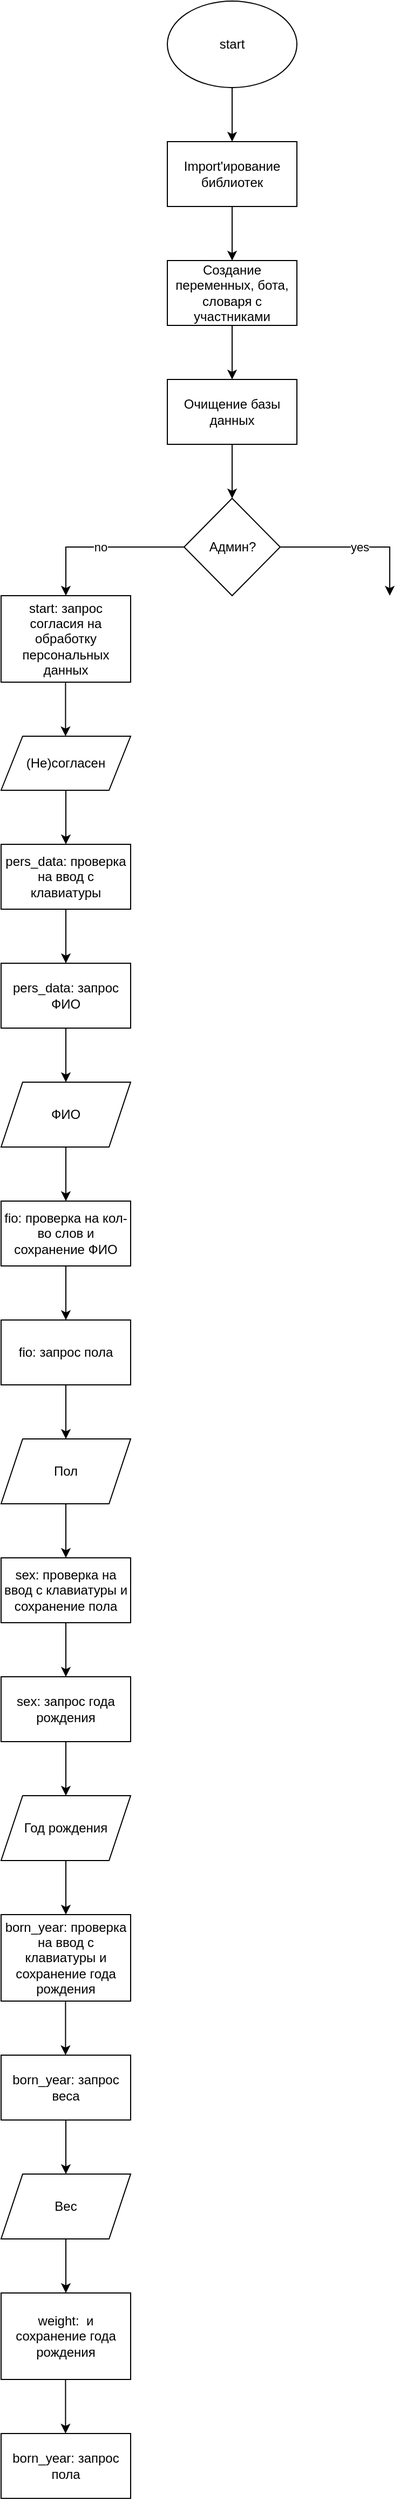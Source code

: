 <mxfile version="22.1.18" type="device">
  <diagram id="C5RBs43oDa-KdzZeNtuy" name="Page-1">
    <mxGraphModel dx="595" dy="325" grid="1" gridSize="10" guides="1" tooltips="1" connect="1" arrows="1" fold="1" page="1" pageScale="1" pageWidth="827" pageHeight="1169" math="0" shadow="0">
      <root>
        <mxCell id="WIyWlLk6GJQsqaUBKTNV-0" />
        <mxCell id="WIyWlLk6GJQsqaUBKTNV-1" parent="WIyWlLk6GJQsqaUBKTNV-0" />
        <mxCell id="pc_tydmNzXYO1qIxNYTU-1" value="start" style="ellipse;whiteSpace=wrap;html=1;" parent="WIyWlLk6GJQsqaUBKTNV-1" vertex="1">
          <mxGeometry x="354" y="20" width="120" height="80" as="geometry" />
        </mxCell>
        <mxCell id="pc_tydmNzXYO1qIxNYTU-2" value="" style="endArrow=classic;html=1;rounded=0;exitX=0.5;exitY=1;exitDx=0;exitDy=0;" parent="WIyWlLk6GJQsqaUBKTNV-1" source="pc_tydmNzXYO1qIxNYTU-1" edge="1">
          <mxGeometry width="50" height="50" relative="1" as="geometry">
            <mxPoint x="380" y="290" as="sourcePoint" />
            <mxPoint x="414" y="150" as="targetPoint" />
          </mxGeometry>
        </mxCell>
        <mxCell id="k7XM8WsnCsQo37oX1WuV-0" value="Import&#39;ирование библиотек" style="rounded=0;whiteSpace=wrap;html=1;" vertex="1" parent="WIyWlLk6GJQsqaUBKTNV-1">
          <mxGeometry x="354" y="150" width="120" height="60" as="geometry" />
        </mxCell>
        <mxCell id="k7XM8WsnCsQo37oX1WuV-2" value="" style="endArrow=classic;html=1;rounded=0;exitX=0.5;exitY=1;exitDx=0;exitDy=0;entryX=0.5;entryY=0;entryDx=0;entryDy=0;" edge="1" parent="WIyWlLk6GJQsqaUBKTNV-1" target="k7XM8WsnCsQo37oX1WuV-4">
          <mxGeometry width="50" height="50" relative="1" as="geometry">
            <mxPoint x="414" y="210" as="sourcePoint" />
            <mxPoint x="414" y="260" as="targetPoint" />
          </mxGeometry>
        </mxCell>
        <mxCell id="k7XM8WsnCsQo37oX1WuV-4" value="Создание переменных, бота, словаря с участниками" style="rounded=0;whiteSpace=wrap;html=1;" vertex="1" parent="WIyWlLk6GJQsqaUBKTNV-1">
          <mxGeometry x="354" y="260" width="120" height="60" as="geometry" />
        </mxCell>
        <mxCell id="k7XM8WsnCsQo37oX1WuV-5" value="" style="endArrow=classic;html=1;rounded=0;exitX=0.5;exitY=1;exitDx=0;exitDy=0;" edge="1" parent="WIyWlLk6GJQsqaUBKTNV-1">
          <mxGeometry width="50" height="50" relative="1" as="geometry">
            <mxPoint x="414" y="320" as="sourcePoint" />
            <mxPoint x="414" y="370" as="targetPoint" />
          </mxGeometry>
        </mxCell>
        <mxCell id="k7XM8WsnCsQo37oX1WuV-6" value="Очищение базы данных" style="rounded=0;whiteSpace=wrap;html=1;" vertex="1" parent="WIyWlLk6GJQsqaUBKTNV-1">
          <mxGeometry x="354" y="370" width="120" height="60" as="geometry" />
        </mxCell>
        <mxCell id="k7XM8WsnCsQo37oX1WuV-7" value="" style="endArrow=classic;html=1;rounded=0;exitX=0.5;exitY=1;exitDx=0;exitDy=0;" edge="1" parent="WIyWlLk6GJQsqaUBKTNV-1">
          <mxGeometry width="50" height="50" relative="1" as="geometry">
            <mxPoint x="414" y="430" as="sourcePoint" />
            <mxPoint x="414" y="480" as="targetPoint" />
          </mxGeometry>
        </mxCell>
        <mxCell id="k7XM8WsnCsQo37oX1WuV-8" value="start: запрос согласия на обработку персональных данных" style="rounded=0;whiteSpace=wrap;html=1;" vertex="1" parent="WIyWlLk6GJQsqaUBKTNV-1">
          <mxGeometry x="200" y="570" width="120" height="80" as="geometry" />
        </mxCell>
        <mxCell id="k7XM8WsnCsQo37oX1WuV-11" value="" style="endArrow=classic;html=1;rounded=0;exitX=0.5;exitY=1;exitDx=0;exitDy=0;" edge="1" parent="WIyWlLk6GJQsqaUBKTNV-1">
          <mxGeometry width="50" height="50" relative="1" as="geometry">
            <mxPoint x="259.71" y="650" as="sourcePoint" />
            <mxPoint x="259.71" y="700" as="targetPoint" />
            <Array as="points">
              <mxPoint x="259.71" y="660" />
              <mxPoint x="259.71" y="680" />
            </Array>
          </mxGeometry>
        </mxCell>
        <mxCell id="k7XM8WsnCsQo37oX1WuV-12" value="(Не)согласен" style="shape=parallelogram;perimeter=parallelogramPerimeter;whiteSpace=wrap;html=1;fixedSize=1;" vertex="1" parent="WIyWlLk6GJQsqaUBKTNV-1">
          <mxGeometry x="200" y="700" width="120" height="50" as="geometry" />
        </mxCell>
        <mxCell id="k7XM8WsnCsQo37oX1WuV-13" value="" style="endArrow=classic;html=1;rounded=0;exitX=0.5;exitY=1;exitDx=0;exitDy=0;" edge="1" parent="WIyWlLk6GJQsqaUBKTNV-1">
          <mxGeometry width="50" height="50" relative="1" as="geometry">
            <mxPoint x="260" y="750" as="sourcePoint" />
            <mxPoint x="260" y="800" as="targetPoint" />
          </mxGeometry>
        </mxCell>
        <mxCell id="k7XM8WsnCsQo37oX1WuV-14" value="pers_data: обработка ответа согласия" style="rounded=0;whiteSpace=wrap;html=1;" vertex="1" parent="WIyWlLk6GJQsqaUBKTNV-1">
          <mxGeometry x="200" y="800" width="120" height="60" as="geometry" />
        </mxCell>
        <mxCell id="k7XM8WsnCsQo37oX1WuV-15" value="pers_data: проверка на ввод с клавиатуры" style="rounded=0;whiteSpace=wrap;html=1;" vertex="1" parent="WIyWlLk6GJQsqaUBKTNV-1">
          <mxGeometry x="200" y="800" width="120" height="60" as="geometry" />
        </mxCell>
        <mxCell id="k7XM8WsnCsQo37oX1WuV-17" value="" style="endArrow=classic;html=1;rounded=0;exitX=0.5;exitY=1;exitDx=0;exitDy=0;" edge="1" parent="WIyWlLk6GJQsqaUBKTNV-1">
          <mxGeometry width="50" height="50" relative="1" as="geometry">
            <mxPoint x="260" y="860" as="sourcePoint" />
            <mxPoint x="260" y="910" as="targetPoint" />
          </mxGeometry>
        </mxCell>
        <mxCell id="k7XM8WsnCsQo37oX1WuV-18" value="pers_data: запрос ФИО" style="rounded=0;whiteSpace=wrap;html=1;" vertex="1" parent="WIyWlLk6GJQsqaUBKTNV-1">
          <mxGeometry x="200" y="910" width="120" height="60" as="geometry" />
        </mxCell>
        <mxCell id="k7XM8WsnCsQo37oX1WuV-21" value="" style="endArrow=classic;html=1;rounded=0;exitX=0.5;exitY=1;exitDx=0;exitDy=0;" edge="1" parent="WIyWlLk6GJQsqaUBKTNV-1">
          <mxGeometry width="50" height="50" relative="1" as="geometry">
            <mxPoint x="260" y="970" as="sourcePoint" />
            <mxPoint x="260" y="1020" as="targetPoint" />
          </mxGeometry>
        </mxCell>
        <mxCell id="k7XM8WsnCsQo37oX1WuV-22" value="ФИО" style="shape=parallelogram;perimeter=parallelogramPerimeter;whiteSpace=wrap;html=1;fixedSize=1;" vertex="1" parent="WIyWlLk6GJQsqaUBKTNV-1">
          <mxGeometry x="200" y="1020" width="120" height="60" as="geometry" />
        </mxCell>
        <mxCell id="k7XM8WsnCsQo37oX1WuV-23" value="" style="endArrow=classic;html=1;rounded=0;exitX=0.5;exitY=1;exitDx=0;exitDy=0;" edge="1" parent="WIyWlLk6GJQsqaUBKTNV-1">
          <mxGeometry width="50" height="50" relative="1" as="geometry">
            <mxPoint x="260" y="1080" as="sourcePoint" />
            <mxPoint x="260" y="1130" as="targetPoint" />
          </mxGeometry>
        </mxCell>
        <mxCell id="k7XM8WsnCsQo37oX1WuV-24" value="fio: проверка на кол-во слов и сохранение ФИО" style="rounded=0;whiteSpace=wrap;html=1;" vertex="1" parent="WIyWlLk6GJQsqaUBKTNV-1">
          <mxGeometry x="200" y="1130" width="120" height="60" as="geometry" />
        </mxCell>
        <mxCell id="k7XM8WsnCsQo37oX1WuV-26" value="Админ?" style="rhombus;whiteSpace=wrap;html=1;" vertex="1" parent="WIyWlLk6GJQsqaUBKTNV-1">
          <mxGeometry x="369.5" y="480" width="89" height="90" as="geometry" />
        </mxCell>
        <mxCell id="k7XM8WsnCsQo37oX1WuV-28" value="" style="endArrow=classic;html=1;rounded=0;exitX=0;exitY=0.5;exitDx=0;exitDy=0;" edge="1" parent="WIyWlLk6GJQsqaUBKTNV-1" source="k7XM8WsnCsQo37oX1WuV-26">
          <mxGeometry relative="1" as="geometry">
            <mxPoint x="350" y="610" as="sourcePoint" />
            <mxPoint x="260" y="570" as="targetPoint" />
            <Array as="points">
              <mxPoint x="260" y="525" />
            </Array>
          </mxGeometry>
        </mxCell>
        <mxCell id="k7XM8WsnCsQo37oX1WuV-29" value="no" style="edgeLabel;resizable=0;html=1;align=center;verticalAlign=middle;" connectable="0" vertex="1" parent="k7XM8WsnCsQo37oX1WuV-28">
          <mxGeometry relative="1" as="geometry" />
        </mxCell>
        <mxCell id="k7XM8WsnCsQo37oX1WuV-30" value="" style="endArrow=classic;html=1;rounded=0;exitX=1;exitY=0.5;exitDx=0;exitDy=0;" edge="1" parent="WIyWlLk6GJQsqaUBKTNV-1" source="k7XM8WsnCsQo37oX1WuV-26">
          <mxGeometry relative="1" as="geometry">
            <mxPoint x="450" y="530" as="sourcePoint" />
            <mxPoint x="560" y="570" as="targetPoint" />
            <Array as="points">
              <mxPoint x="560" y="525" />
            </Array>
          </mxGeometry>
        </mxCell>
        <mxCell id="k7XM8WsnCsQo37oX1WuV-31" value="yes" style="edgeLabel;resizable=0;html=1;align=center;verticalAlign=middle;" connectable="0" vertex="1" parent="k7XM8WsnCsQo37oX1WuV-30">
          <mxGeometry relative="1" as="geometry" />
        </mxCell>
        <mxCell id="k7XM8WsnCsQo37oX1WuV-34" value="" style="endArrow=classic;html=1;rounded=0;exitX=0.5;exitY=1;exitDx=0;exitDy=0;" edge="1" parent="WIyWlLk6GJQsqaUBKTNV-1">
          <mxGeometry width="50" height="50" relative="1" as="geometry">
            <mxPoint x="260" y="1190" as="sourcePoint" />
            <mxPoint x="260" y="1240" as="targetPoint" />
          </mxGeometry>
        </mxCell>
        <mxCell id="k7XM8WsnCsQo37oX1WuV-35" value="fio: запрос пола" style="rounded=0;whiteSpace=wrap;html=1;" vertex="1" parent="WIyWlLk6GJQsqaUBKTNV-1">
          <mxGeometry x="200" y="1240" width="120" height="60" as="geometry" />
        </mxCell>
        <mxCell id="k7XM8WsnCsQo37oX1WuV-36" value="" style="endArrow=classic;html=1;rounded=0;exitX=0.5;exitY=1;exitDx=0;exitDy=0;" edge="1" parent="WIyWlLk6GJQsqaUBKTNV-1">
          <mxGeometry width="50" height="50" relative="1" as="geometry">
            <mxPoint x="260" y="1300" as="sourcePoint" />
            <mxPoint x="260" y="1350" as="targetPoint" />
          </mxGeometry>
        </mxCell>
        <mxCell id="k7XM8WsnCsQo37oX1WuV-37" value="Пол" style="shape=parallelogram;perimeter=parallelogramPerimeter;whiteSpace=wrap;html=1;fixedSize=1;" vertex="1" parent="WIyWlLk6GJQsqaUBKTNV-1">
          <mxGeometry x="200" y="1350" width="120" height="60" as="geometry" />
        </mxCell>
        <mxCell id="k7XM8WsnCsQo37oX1WuV-38" value="" style="endArrow=classic;html=1;rounded=0;exitX=0.5;exitY=1;exitDx=0;exitDy=0;" edge="1" parent="WIyWlLk6GJQsqaUBKTNV-1">
          <mxGeometry width="50" height="50" relative="1" as="geometry">
            <mxPoint x="260" y="1410" as="sourcePoint" />
            <mxPoint x="260" y="1460" as="targetPoint" />
          </mxGeometry>
        </mxCell>
        <mxCell id="k7XM8WsnCsQo37oX1WuV-39" value="sex: проверка на ввод с клавиатуры и сохранение пола" style="rounded=0;whiteSpace=wrap;html=1;" vertex="1" parent="WIyWlLk6GJQsqaUBKTNV-1">
          <mxGeometry x="200" y="1460" width="120" height="60" as="geometry" />
        </mxCell>
        <mxCell id="k7XM8WsnCsQo37oX1WuV-40" value="" style="endArrow=classic;html=1;rounded=0;exitX=0.5;exitY=1;exitDx=0;exitDy=0;" edge="1" parent="WIyWlLk6GJQsqaUBKTNV-1">
          <mxGeometry width="50" height="50" relative="1" as="geometry">
            <mxPoint x="260" y="1520" as="sourcePoint" />
            <mxPoint x="260" y="1570" as="targetPoint" />
          </mxGeometry>
        </mxCell>
        <mxCell id="k7XM8WsnCsQo37oX1WuV-41" value="sex: запрос года рождения" style="rounded=0;whiteSpace=wrap;html=1;" vertex="1" parent="WIyWlLk6GJQsqaUBKTNV-1">
          <mxGeometry x="200" y="1570" width="120" height="60" as="geometry" />
        </mxCell>
        <mxCell id="k7XM8WsnCsQo37oX1WuV-42" value="" style="endArrow=classic;html=1;rounded=0;exitX=0.5;exitY=1;exitDx=0;exitDy=0;" edge="1" parent="WIyWlLk6GJQsqaUBKTNV-1">
          <mxGeometry width="50" height="50" relative="1" as="geometry">
            <mxPoint x="260" y="1630" as="sourcePoint" />
            <mxPoint x="260" y="1680" as="targetPoint" />
          </mxGeometry>
        </mxCell>
        <mxCell id="k7XM8WsnCsQo37oX1WuV-43" value="Год рождения" style="shape=parallelogram;perimeter=parallelogramPerimeter;whiteSpace=wrap;html=1;fixedSize=1;" vertex="1" parent="WIyWlLk6GJQsqaUBKTNV-1">
          <mxGeometry x="200" y="1680" width="120" height="60" as="geometry" />
        </mxCell>
        <mxCell id="k7XM8WsnCsQo37oX1WuV-44" value="" style="endArrow=classic;html=1;rounded=0;exitX=0.5;exitY=1;exitDx=0;exitDy=0;" edge="1" parent="WIyWlLk6GJQsqaUBKTNV-1">
          <mxGeometry width="50" height="50" relative="1" as="geometry">
            <mxPoint x="260" y="1740" as="sourcePoint" />
            <mxPoint x="260" y="1790" as="targetPoint" />
          </mxGeometry>
        </mxCell>
        <mxCell id="k7XM8WsnCsQo37oX1WuV-45" value="born_year: проверка на ввод с клавиатуры и сохранение года рождения" style="rounded=0;whiteSpace=wrap;html=1;" vertex="1" parent="WIyWlLk6GJQsqaUBKTNV-1">
          <mxGeometry x="200" y="1790" width="120" height="80" as="geometry" />
        </mxCell>
        <mxCell id="k7XM8WsnCsQo37oX1WuV-46" value="" style="endArrow=classic;html=1;rounded=0;exitX=0.5;exitY=1;exitDx=0;exitDy=0;" edge="1" parent="WIyWlLk6GJQsqaUBKTNV-1">
          <mxGeometry width="50" height="50" relative="1" as="geometry">
            <mxPoint x="259.71" y="1870" as="sourcePoint" />
            <mxPoint x="259.71" y="1920" as="targetPoint" />
          </mxGeometry>
        </mxCell>
        <mxCell id="k7XM8WsnCsQo37oX1WuV-47" value="born_year: запрос веса" style="rounded=0;whiteSpace=wrap;html=1;" vertex="1" parent="WIyWlLk6GJQsqaUBKTNV-1">
          <mxGeometry x="200" y="1920" width="120" height="60" as="geometry" />
        </mxCell>
        <mxCell id="k7XM8WsnCsQo37oX1WuV-49" value="" style="endArrow=classic;html=1;rounded=0;exitX=0.5;exitY=1;exitDx=0;exitDy=0;" edge="1" parent="WIyWlLk6GJQsqaUBKTNV-1">
          <mxGeometry width="50" height="50" relative="1" as="geometry">
            <mxPoint x="260" y="1980" as="sourcePoint" />
            <mxPoint x="260" y="2030" as="targetPoint" />
          </mxGeometry>
        </mxCell>
        <mxCell id="k7XM8WsnCsQo37oX1WuV-50" value="Вес" style="shape=parallelogram;perimeter=parallelogramPerimeter;whiteSpace=wrap;html=1;fixedSize=1;" vertex="1" parent="WIyWlLk6GJQsqaUBKTNV-1">
          <mxGeometry x="200" y="2030" width="120" height="60" as="geometry" />
        </mxCell>
        <mxCell id="k7XM8WsnCsQo37oX1WuV-51" value="" style="endArrow=classic;html=1;rounded=0;exitX=0.5;exitY=1;exitDx=0;exitDy=0;" edge="1" parent="WIyWlLk6GJQsqaUBKTNV-1">
          <mxGeometry width="50" height="50" relative="1" as="geometry">
            <mxPoint x="260" y="2090" as="sourcePoint" />
            <mxPoint x="260" y="2140" as="targetPoint" />
          </mxGeometry>
        </mxCell>
        <mxCell id="k7XM8WsnCsQo37oX1WuV-52" value="weight:&amp;nbsp; и сохранение года рождения" style="rounded=0;whiteSpace=wrap;html=1;" vertex="1" parent="WIyWlLk6GJQsqaUBKTNV-1">
          <mxGeometry x="200" y="2140" width="120" height="80" as="geometry" />
        </mxCell>
        <mxCell id="k7XM8WsnCsQo37oX1WuV-53" value="" style="endArrow=classic;html=1;rounded=0;exitX=0.5;exitY=1;exitDx=0;exitDy=0;" edge="1" parent="WIyWlLk6GJQsqaUBKTNV-1">
          <mxGeometry width="50" height="50" relative="1" as="geometry">
            <mxPoint x="259.71" y="2220" as="sourcePoint" />
            <mxPoint x="259.71" y="2270" as="targetPoint" />
          </mxGeometry>
        </mxCell>
        <mxCell id="k7XM8WsnCsQo37oX1WuV-54" value="born_year: запрос пола" style="rounded=0;whiteSpace=wrap;html=1;" vertex="1" parent="WIyWlLk6GJQsqaUBKTNV-1">
          <mxGeometry x="200" y="2270" width="120" height="60" as="geometry" />
        </mxCell>
      </root>
    </mxGraphModel>
  </diagram>
</mxfile>
